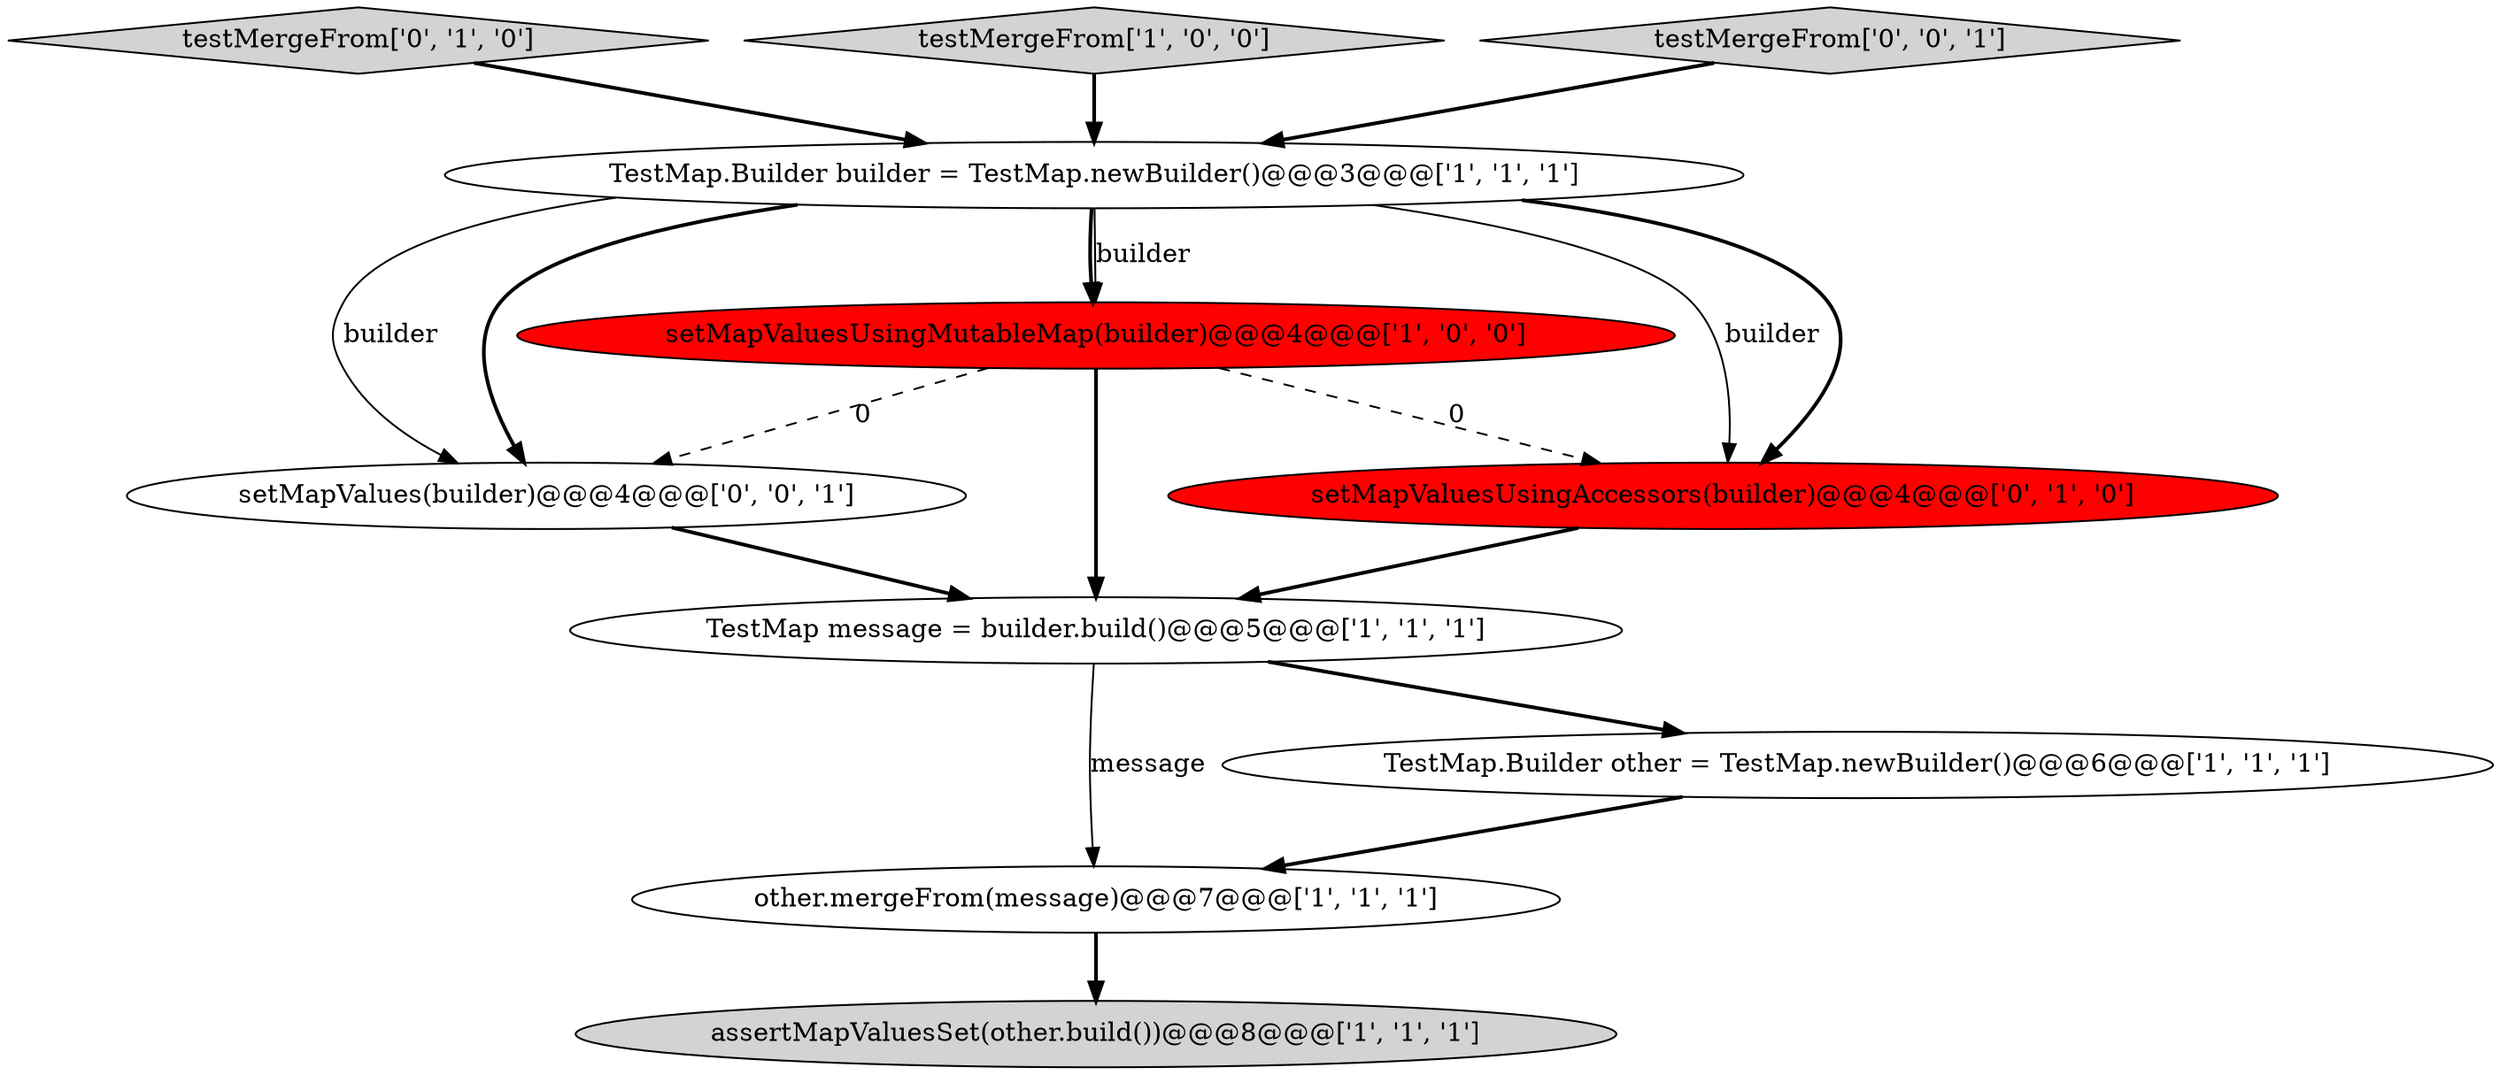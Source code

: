 digraph {
6 [style = filled, label = "assertMapValuesSet(other.build())@@@8@@@['1', '1', '1']", fillcolor = lightgray, shape = ellipse image = "AAA0AAABBB1BBB"];
7 [style = filled, label = "testMergeFrom['0', '1', '0']", fillcolor = lightgray, shape = diamond image = "AAA0AAABBB2BBB"];
2 [style = filled, label = "TestMap.Builder builder = TestMap.newBuilder()@@@3@@@['1', '1', '1']", fillcolor = white, shape = ellipse image = "AAA0AAABBB1BBB"];
10 [style = filled, label = "setMapValues(builder)@@@4@@@['0', '0', '1']", fillcolor = white, shape = ellipse image = "AAA0AAABBB3BBB"];
8 [style = filled, label = "setMapValuesUsingAccessors(builder)@@@4@@@['0', '1', '0']", fillcolor = red, shape = ellipse image = "AAA1AAABBB2BBB"];
3 [style = filled, label = "other.mergeFrom(message)@@@7@@@['1', '1', '1']", fillcolor = white, shape = ellipse image = "AAA0AAABBB1BBB"];
5 [style = filled, label = "TestMap message = builder.build()@@@5@@@['1', '1', '1']", fillcolor = white, shape = ellipse image = "AAA0AAABBB1BBB"];
0 [style = filled, label = "testMergeFrom['1', '0', '0']", fillcolor = lightgray, shape = diamond image = "AAA0AAABBB1BBB"];
4 [style = filled, label = "TestMap.Builder other = TestMap.newBuilder()@@@6@@@['1', '1', '1']", fillcolor = white, shape = ellipse image = "AAA0AAABBB1BBB"];
9 [style = filled, label = "testMergeFrom['0', '0', '1']", fillcolor = lightgray, shape = diamond image = "AAA0AAABBB3BBB"];
1 [style = filled, label = "setMapValuesUsingMutableMap(builder)@@@4@@@['1', '0', '0']", fillcolor = red, shape = ellipse image = "AAA1AAABBB1BBB"];
1->5 [style = bold, label=""];
2->8 [style = solid, label="builder"];
2->10 [style = solid, label="builder"];
4->3 [style = bold, label=""];
3->6 [style = bold, label=""];
1->8 [style = dashed, label="0"];
1->10 [style = dashed, label="0"];
10->5 [style = bold, label=""];
8->5 [style = bold, label=""];
5->3 [style = solid, label="message"];
2->10 [style = bold, label=""];
9->2 [style = bold, label=""];
7->2 [style = bold, label=""];
2->1 [style = bold, label=""];
5->4 [style = bold, label=""];
2->8 [style = bold, label=""];
0->2 [style = bold, label=""];
2->1 [style = solid, label="builder"];
}
